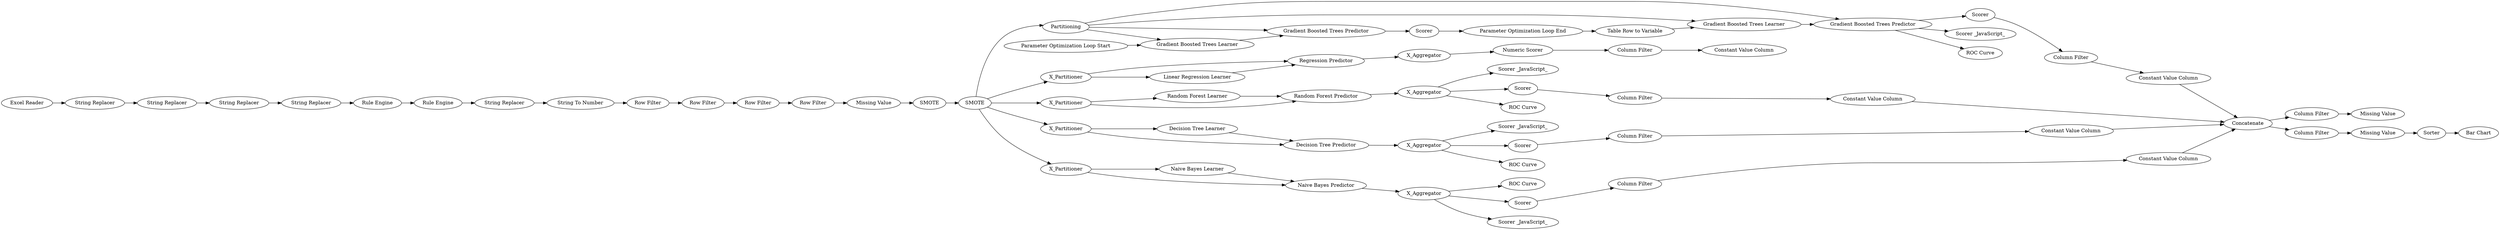 digraph {
	"4262717950300124440_727" [label="Missing Value"]
	"-1182249051842775932_32" [label="Row Filter"]
	"-1858730922055032507_42" [label="ROC Curve"]
	"-6849091521250309919_46" [label="ROC Curve"]
	"-873440962261627019_70" [label=X_Aggregator]
	"-6849091521250309919_53" [label="Constant Value Column"]
	"-873440962261627019_67" [label="Naive Bayes Learner"]
	"-1423209955951923521_74" [label="Gradient Boosted Trees Learner"]
	"-1423209955951923521_46" [label="Column Filter"]
	"-1423209955951923521_78" [label=Scorer]
	"4262717950300124440_723" [label="Column Filter"]
	"2932018225620385772_26" [label="Rule Engine"]
	"-1858730922055032507_39" [label="Decision Tree Learner"]
	"-6849091521250309919_51" [label=X_Aggregator]
	"-1182249051842775932_24" [label="Row Filter"]
	"1704883331229078383_20" [label="String Replacer"]
	"-4138263487300699349_46" [label="Column Filter"]
	"-4138263487300699349_57" [label=X_Partitioner]
	"-1423209955951923521_84" [label="Table Row to Variable"]
	"-1423209955951923521_85" [label="Gradient Boosted Trees Predictor"]
	"-1858730922055032507_37" [label=X_Partitioner]
	"-1858730922055032507_40" [label="Decision Tree Predictor"]
	"-4138263487300699349_59" [label="Regression Predictor"]
	"2932018225620385772_23" [label="Rule Engine"]
	"-6849091521250309919_56" [label=Scorer]
	"4262717950300124440_721" [label="Bar Chart"]
	"-1858730922055032507_48" [label="Constant Value Column"]
	"-1423209955951923521_88" [label="Scorer _JavaScript_"]
	"-6753711712892118172_10" [label="String Replacer"]
	"-6849091521250309919_55" [label="Column Filter"]
	"-1858730922055032507_38" [label=X_Aggregator]
	"-4138263487300699349_58" [label="Linear Regression Learner"]
	"-8997419200354415521_89" [label="Excel Reader"]
	"-6753711712892118172_11" [label="String Replacer"]
	"-1423209955951923521_86" [label="ROC Curve"]
	"-1423209955951923521_75" [label="Gradient Boosted Trees Predictor"]
	"4262717950300124440_83" [label=Concatenate]
	"-1858730922055032507_44" [label="Scorer _JavaScript_"]
	"-1858730922055032507_49" [label=Scorer]
	"-873440962261627019_72" [label="Scorer _JavaScript_"]
	"-1858730922055032507_46" [label="Column Filter"]
	"-4138263487300699349_60" [label=X_Aggregator]
	"2932018225620385772_27" [label="Missing Value"]
	"-873440962261627019_48" [label="Constant Value Column"]
	"1704883331229078383_19" [label="String Replacer"]
	"4262717950300124440_726" [label="Missing Value"]
	"2932018225620385772_39" [label=SMOTE]
	"-6849091521250309919_50" [label=X_Partitioner]
	"-873440962261627019_68" [label="Naive Bayes Predictor"]
	"-6849091521250309919_47" [label="Random Forest Predictor"]
	"-6849091521250309919_48" [label="Scorer _JavaScript_"]
	"-873440962261627019_46" [label="Column Filter"]
	"-6849091521250309919_45" [label="Random Forest Learner"]
	"-873440962261627019_69" [label=X_Partitioner]
	"2932018225620385772_29" [label=SMOTE]
	"-1423209955951923521_82" [label="Parameter Optimization Loop End"]
	"-1423209955951923521_89" [label=Scorer]
	"-1182249051842775932_35" [label="Row Filter"]
	"-1423209955951923521_48" [label="Constant Value Column"]
	"4262717950300124440_719" [label=Sorter]
	"-1423209955951923521_81" [label="Parameter Optimization Loop Start"]
	"-873440962261627019_73" [label=Scorer]
	"4262717950300124440_724" [label="Column Filter"]
	"2932018225620385772_28" [label="String Replacer"]
	"-873440962261627019_71" [label="ROC Curve"]
	"-1423209955951923521_83" [label=Partitioning]
	"-1423209955951923521_87" [label="Gradient Boosted Trees Learner"]
	"-4138263487300699349_48" [label="Constant Value Column"]
	"2932018225620385772_21" [label="String To Number"]
	"-1182249051842775932_34" [label="Row Filter"]
	"-4138263487300699349_61" [label="Numeric Scorer"]
	"-4138263487300699349_60" -> "-4138263487300699349_61"
	"2932018225620385772_29" -> "2932018225620385772_39"
	"4262717950300124440_83" -> "4262717950300124440_724"
	"-6849091521250309919_51" -> "-6849091521250309919_46"
	"2932018225620385772_26" -> "2932018225620385772_28"
	"-4138263487300699349_58" -> "-4138263487300699349_59"
	"-1858730922055032507_38" -> "-1858730922055032507_44"
	"-1858730922055032507_38" -> "-1858730922055032507_42"
	"-1423209955951923521_81" -> "-1423209955951923521_74"
	"-1423209955951923521_82" -> "-1423209955951923521_84"
	"-873440962261627019_70" -> "-873440962261627019_71"
	"-873440962261627019_69" -> "-873440962261627019_68"
	"1704883331229078383_19" -> "1704883331229078383_20"
	"-1423209955951923521_83" -> "-1423209955951923521_87"
	"-873440962261627019_48" -> "4262717950300124440_83"
	"-1423209955951923521_89" -> "-1423209955951923521_46"
	"-4138263487300699349_57" -> "-4138263487300699349_58"
	"-4138263487300699349_46" -> "-4138263487300699349_48"
	"-1182249051842775932_32" -> "-1182249051842775932_34"
	"-1423209955951923521_87" -> "-1423209955951923521_85"
	"-1423209955951923521_85" -> "-1423209955951923521_88"
	"-873440962261627019_70" -> "-873440962261627019_72"
	"-1423209955951923521_75" -> "-1423209955951923521_78"
	"2932018225620385772_23" -> "2932018225620385772_26"
	"-6849091521250309919_45" -> "-6849091521250309919_47"
	"4262717950300124440_719" -> "4262717950300124440_721"
	"4262717950300124440_83" -> "4262717950300124440_723"
	"2932018225620385772_39" -> "-4138263487300699349_57"
	"-6849091521250309919_51" -> "-6849091521250309919_48"
	"-6753711712892118172_11" -> "1704883331229078383_19"
	"-873440962261627019_70" -> "-873440962261627019_73"
	"-6849091521250309919_53" -> "4262717950300124440_83"
	"-6849091521250309919_47" -> "-6849091521250309919_51"
	"-1858730922055032507_38" -> "-1858730922055032507_49"
	"-1858730922055032507_37" -> "-1858730922055032507_40"
	"-1423209955951923521_74" -> "-1423209955951923521_75"
	"2932018225620385772_39" -> "-1858730922055032507_37"
	"-4138263487300699349_61" -> "-4138263487300699349_46"
	"-6753711712892118172_10" -> "-6753711712892118172_11"
	"2932018225620385772_21" -> "-1182249051842775932_24"
	"-1423209955951923521_83" -> "-1423209955951923521_85"
	"2932018225620385772_39" -> "-1423209955951923521_83"
	"-1858730922055032507_48" -> "4262717950300124440_83"
	"2932018225620385772_28" -> "2932018225620385772_21"
	"-1858730922055032507_40" -> "-1858730922055032507_38"
	"-6849091521250309919_56" -> "-6849091521250309919_55"
	"-4138263487300699349_57" -> "-4138263487300699349_59"
	"-873440962261627019_68" -> "-873440962261627019_70"
	"4262717950300124440_723" -> "4262717950300124440_727"
	"-873440962261627019_73" -> "-873440962261627019_46"
	"-1182249051842775932_34" -> "-1182249051842775932_35"
	"-1423209955951923521_83" -> "-1423209955951923521_74"
	"-1423209955951923521_85" -> "-1423209955951923521_86"
	"-1423209955951923521_84" -> "-1423209955951923521_87"
	"1704883331229078383_20" -> "2932018225620385772_23"
	"-1423209955951923521_78" -> "-1423209955951923521_82"
	"-4138263487300699349_59" -> "-4138263487300699349_60"
	"-6849091521250309919_50" -> "-6849091521250309919_47"
	"-1423209955951923521_83" -> "-1423209955951923521_75"
	"-1858730922055032507_37" -> "-1858730922055032507_39"
	"-873440962261627019_46" -> "-873440962261627019_48"
	"-1182249051842775932_35" -> "2932018225620385772_27"
	"2932018225620385772_39" -> "-873440962261627019_69"
	"-1858730922055032507_49" -> "-1858730922055032507_46"
	"-1182249051842775932_24" -> "-1182249051842775932_32"
	"2932018225620385772_27" -> "2932018225620385772_29"
	"-873440962261627019_69" -> "-873440962261627019_67"
	"-1423209955951923521_48" -> "4262717950300124440_83"
	"-8997419200354415521_89" -> "-6753711712892118172_10"
	"-1423209955951923521_85" -> "-1423209955951923521_89"
	"-873440962261627019_67" -> "-873440962261627019_68"
	"-1858730922055032507_39" -> "-1858730922055032507_40"
	"-1423209955951923521_46" -> "-1423209955951923521_48"
	"-1858730922055032507_46" -> "-1858730922055032507_48"
	"4262717950300124440_724" -> "4262717950300124440_726"
	"4262717950300124440_726" -> "4262717950300124440_719"
	"-6849091521250309919_51" -> "-6849091521250309919_56"
	"2932018225620385772_39" -> "-6849091521250309919_50"
	"-6849091521250309919_55" -> "-6849091521250309919_53"
	"-6849091521250309919_50" -> "-6849091521250309919_45"
	rankdir=LR
}
